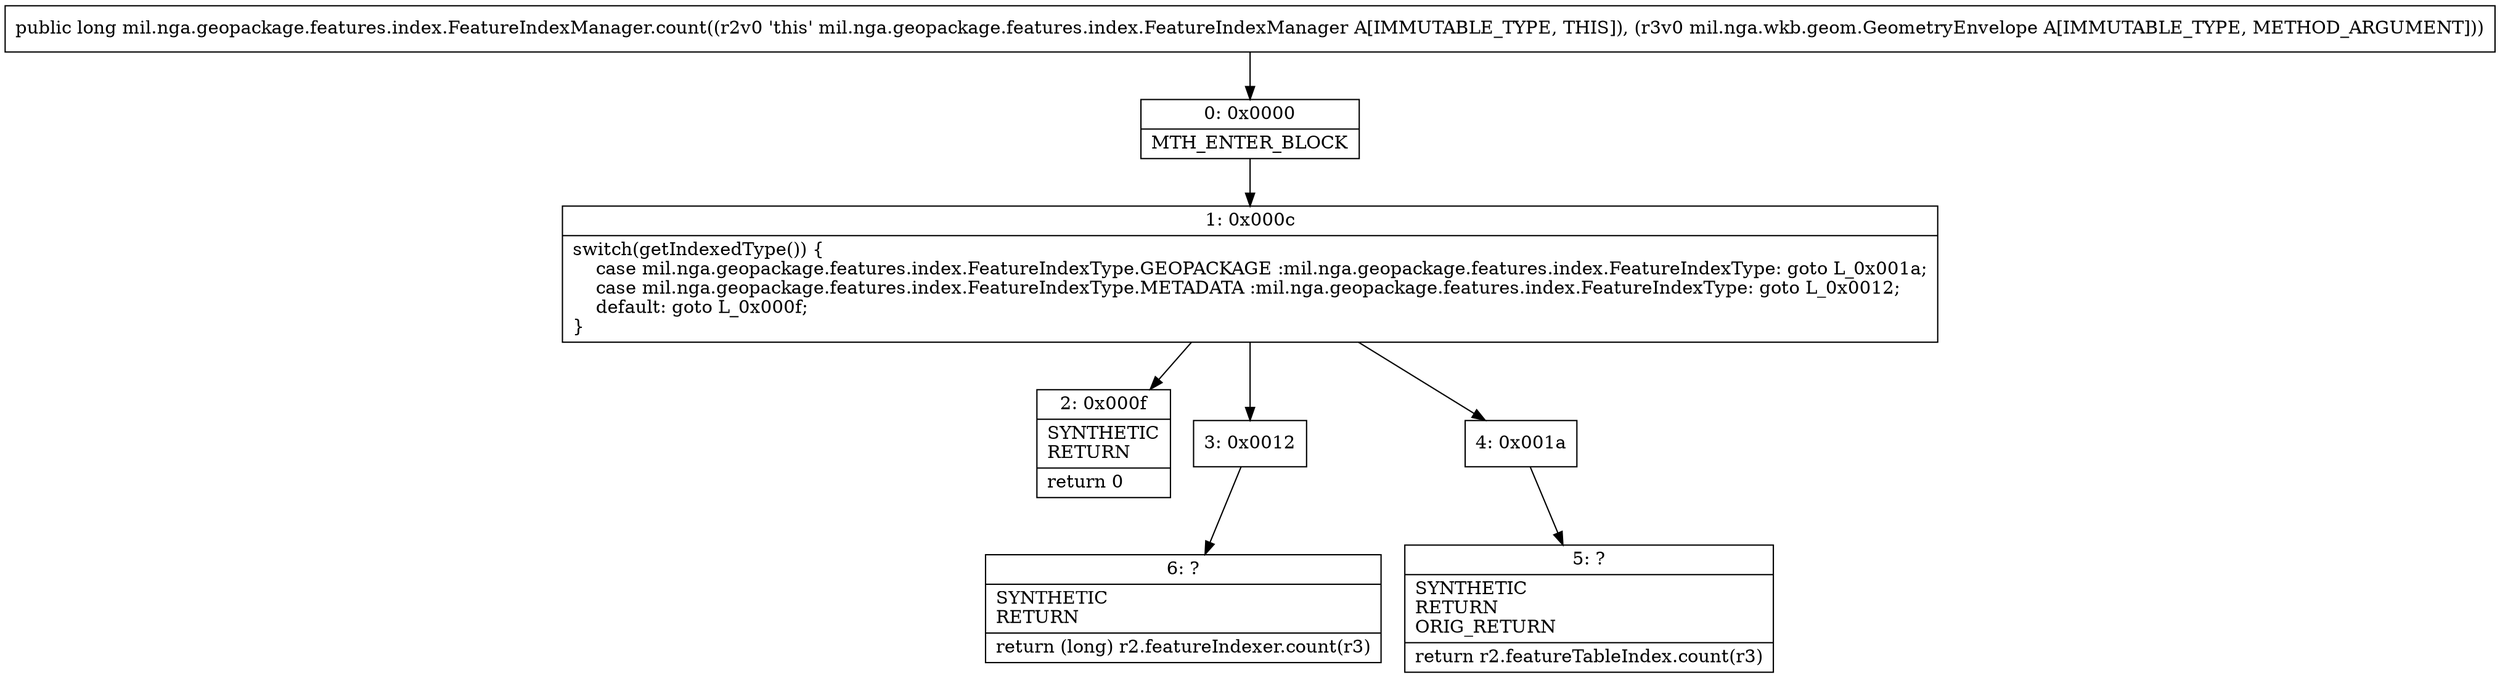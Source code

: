 digraph "CFG formil.nga.geopackage.features.index.FeatureIndexManager.count(Lmil\/nga\/wkb\/geom\/GeometryEnvelope;)J" {
Node_0 [shape=record,label="{0\:\ 0x0000|MTH_ENTER_BLOCK\l}"];
Node_1 [shape=record,label="{1\:\ 0x000c|switch(getIndexedType()) \{\l    case mil.nga.geopackage.features.index.FeatureIndexType.GEOPACKAGE :mil.nga.geopackage.features.index.FeatureIndexType: goto L_0x001a;\l    case mil.nga.geopackage.features.index.FeatureIndexType.METADATA :mil.nga.geopackage.features.index.FeatureIndexType: goto L_0x0012;\l    default: goto L_0x000f;\l\}\l}"];
Node_2 [shape=record,label="{2\:\ 0x000f|SYNTHETIC\lRETURN\l|return 0\l}"];
Node_3 [shape=record,label="{3\:\ 0x0012}"];
Node_4 [shape=record,label="{4\:\ 0x001a}"];
Node_5 [shape=record,label="{5\:\ ?|SYNTHETIC\lRETURN\lORIG_RETURN\l|return r2.featureTableIndex.count(r3)\l}"];
Node_6 [shape=record,label="{6\:\ ?|SYNTHETIC\lRETURN\l|return (long) r2.featureIndexer.count(r3)\l}"];
MethodNode[shape=record,label="{public long mil.nga.geopackage.features.index.FeatureIndexManager.count((r2v0 'this' mil.nga.geopackage.features.index.FeatureIndexManager A[IMMUTABLE_TYPE, THIS]), (r3v0 mil.nga.wkb.geom.GeometryEnvelope A[IMMUTABLE_TYPE, METHOD_ARGUMENT])) }"];
MethodNode -> Node_0;
Node_0 -> Node_1;
Node_1 -> Node_2;
Node_1 -> Node_3;
Node_1 -> Node_4;
Node_3 -> Node_6;
Node_4 -> Node_5;
}

